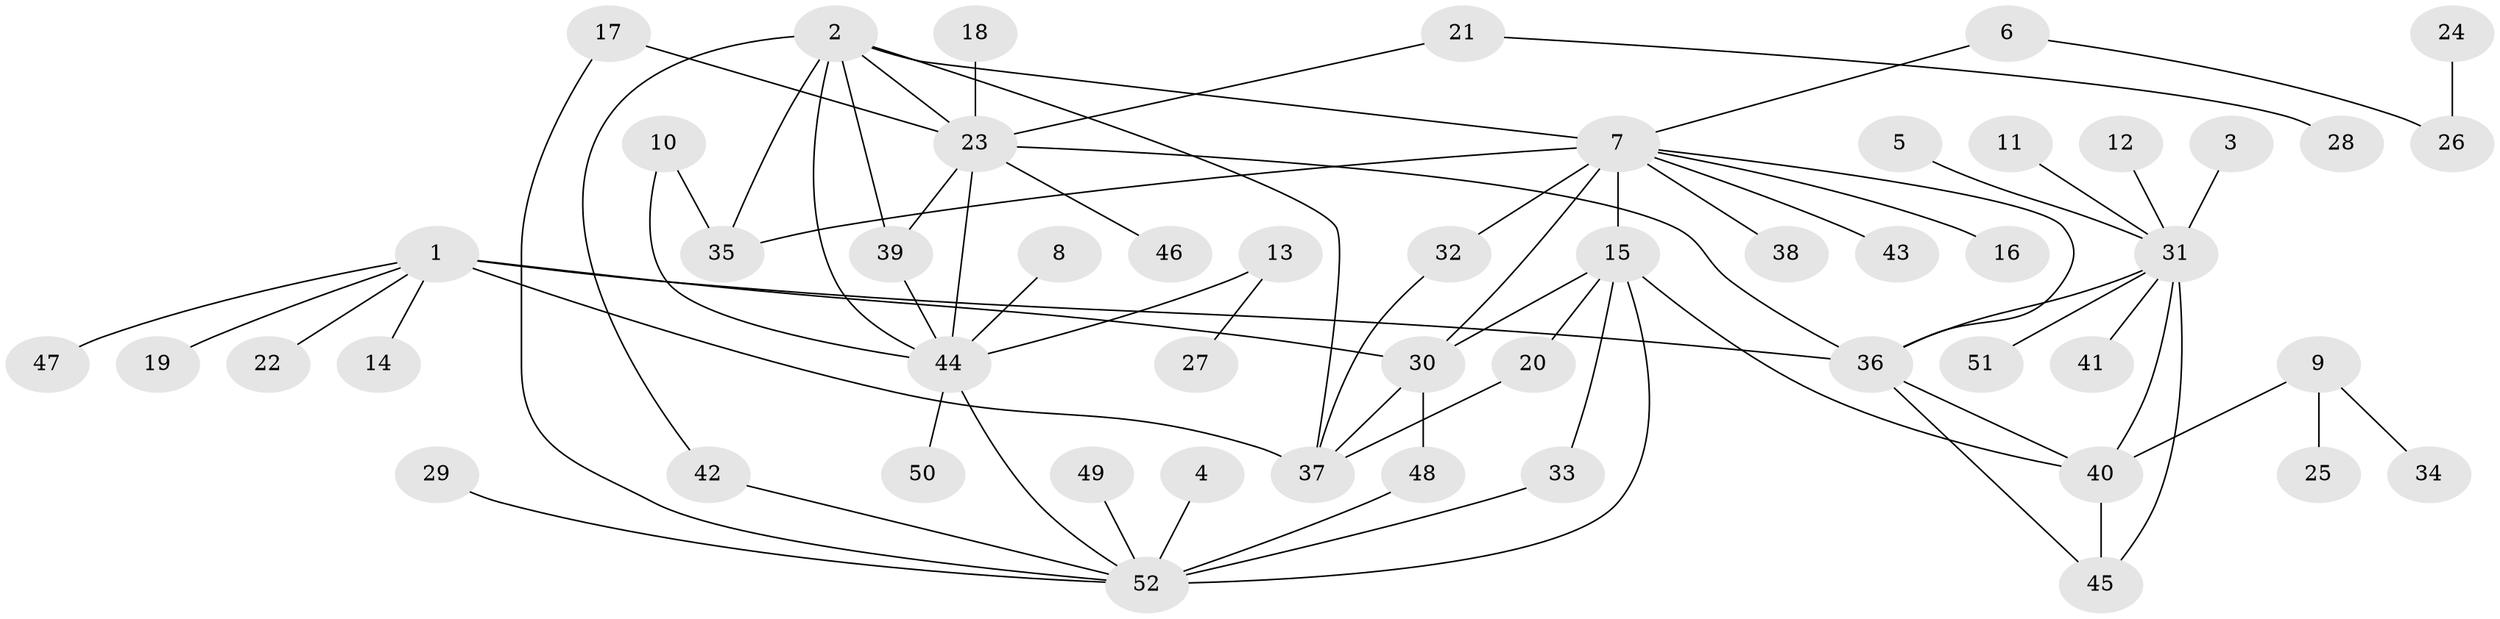 // original degree distribution, {4: 0.047058823529411764, 7: 0.03529411764705882, 8: 0.023529411764705882, 10: 0.011764705882352941, 3: 0.08235294117647059, 11: 0.011764705882352941, 9: 0.03529411764705882, 5: 0.047058823529411764, 13: 0.011764705882352941, 1: 0.6, 2: 0.09411764705882353}
// Generated by graph-tools (version 1.1) at 2025/37/03/04/25 23:37:31]
// undirected, 52 vertices, 72 edges
graph export_dot {
  node [color=gray90,style=filled];
  1;
  2;
  3;
  4;
  5;
  6;
  7;
  8;
  9;
  10;
  11;
  12;
  13;
  14;
  15;
  16;
  17;
  18;
  19;
  20;
  21;
  22;
  23;
  24;
  25;
  26;
  27;
  28;
  29;
  30;
  31;
  32;
  33;
  34;
  35;
  36;
  37;
  38;
  39;
  40;
  41;
  42;
  43;
  44;
  45;
  46;
  47;
  48;
  49;
  50;
  51;
  52;
  1 -- 14 [weight=1.0];
  1 -- 19 [weight=1.0];
  1 -- 22 [weight=1.0];
  1 -- 30 [weight=2.0];
  1 -- 36 [weight=1.0];
  1 -- 37 [weight=2.0];
  1 -- 47 [weight=1.0];
  2 -- 7 [weight=1.0];
  2 -- 23 [weight=1.0];
  2 -- 35 [weight=2.0];
  2 -- 37 [weight=1.0];
  2 -- 39 [weight=1.0];
  2 -- 42 [weight=1.0];
  2 -- 44 [weight=1.0];
  3 -- 31 [weight=1.0];
  4 -- 52 [weight=1.0];
  5 -- 31 [weight=1.0];
  6 -- 7 [weight=1.0];
  6 -- 26 [weight=1.0];
  7 -- 15 [weight=1.0];
  7 -- 16 [weight=1.0];
  7 -- 30 [weight=1.0];
  7 -- 32 [weight=1.0];
  7 -- 35 [weight=2.0];
  7 -- 36 [weight=1.0];
  7 -- 38 [weight=1.0];
  7 -- 43 [weight=1.0];
  8 -- 44 [weight=1.0];
  9 -- 25 [weight=1.0];
  9 -- 34 [weight=1.0];
  9 -- 40 [weight=1.0];
  10 -- 35 [weight=1.0];
  10 -- 44 [weight=1.0];
  11 -- 31 [weight=1.0];
  12 -- 31 [weight=1.0];
  13 -- 27 [weight=1.0];
  13 -- 44 [weight=1.0];
  15 -- 20 [weight=1.0];
  15 -- 30 [weight=1.0];
  15 -- 33 [weight=2.0];
  15 -- 40 [weight=1.0];
  15 -- 52 [weight=1.0];
  17 -- 23 [weight=1.0];
  17 -- 52 [weight=1.0];
  18 -- 23 [weight=1.0];
  20 -- 37 [weight=1.0];
  21 -- 23 [weight=1.0];
  21 -- 28 [weight=1.0];
  23 -- 36 [weight=1.0];
  23 -- 39 [weight=1.0];
  23 -- 44 [weight=1.0];
  23 -- 46 [weight=1.0];
  24 -- 26 [weight=1.0];
  29 -- 52 [weight=1.0];
  30 -- 37 [weight=1.0];
  30 -- 48 [weight=1.0];
  31 -- 36 [weight=1.0];
  31 -- 40 [weight=1.0];
  31 -- 41 [weight=1.0];
  31 -- 45 [weight=1.0];
  31 -- 51 [weight=1.0];
  32 -- 37 [weight=1.0];
  33 -- 52 [weight=2.0];
  36 -- 40 [weight=1.0];
  36 -- 45 [weight=1.0];
  39 -- 44 [weight=1.0];
  40 -- 45 [weight=1.0];
  42 -- 52 [weight=1.0];
  44 -- 50 [weight=1.0];
  44 -- 52 [weight=1.0];
  48 -- 52 [weight=1.0];
  49 -- 52 [weight=1.0];
}
